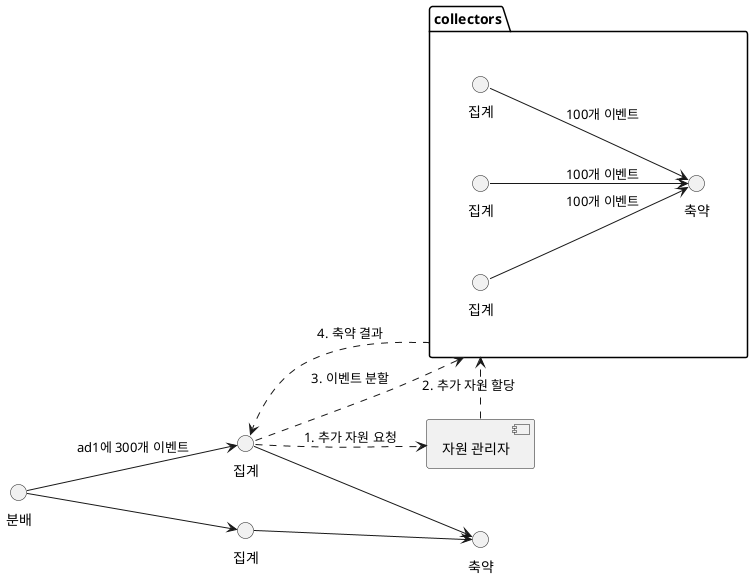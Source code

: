 @startuml
left to right direction
circle 분배
circle 집계 as collect1
circle 집계 as collect2
분배 --> collect1 : ad1에 300개 이벤트
분배 --> collect2
circle 축약
collect1 --> 축약
collect2 --> 축약

package "collectors" as a {
circle 집계 as sub1
circle 집계 as sub2
circle 집계 as sub3
circle 축약 as reduce

sub1 --> reduce : 100개 이벤트
sub2 --> reduce : 100개 이벤트
sub3 --> reduce : 100개 이벤트
}

component "자원 관리자" as manager

collect1 ..> manager : 1. 추가 자원 요청
manager ..> a : 2. 추가 자원 할당

collect1 ..> a : 3. 이벤트 분할
a ..> collect1 : 4. 축약 결과

@enduml